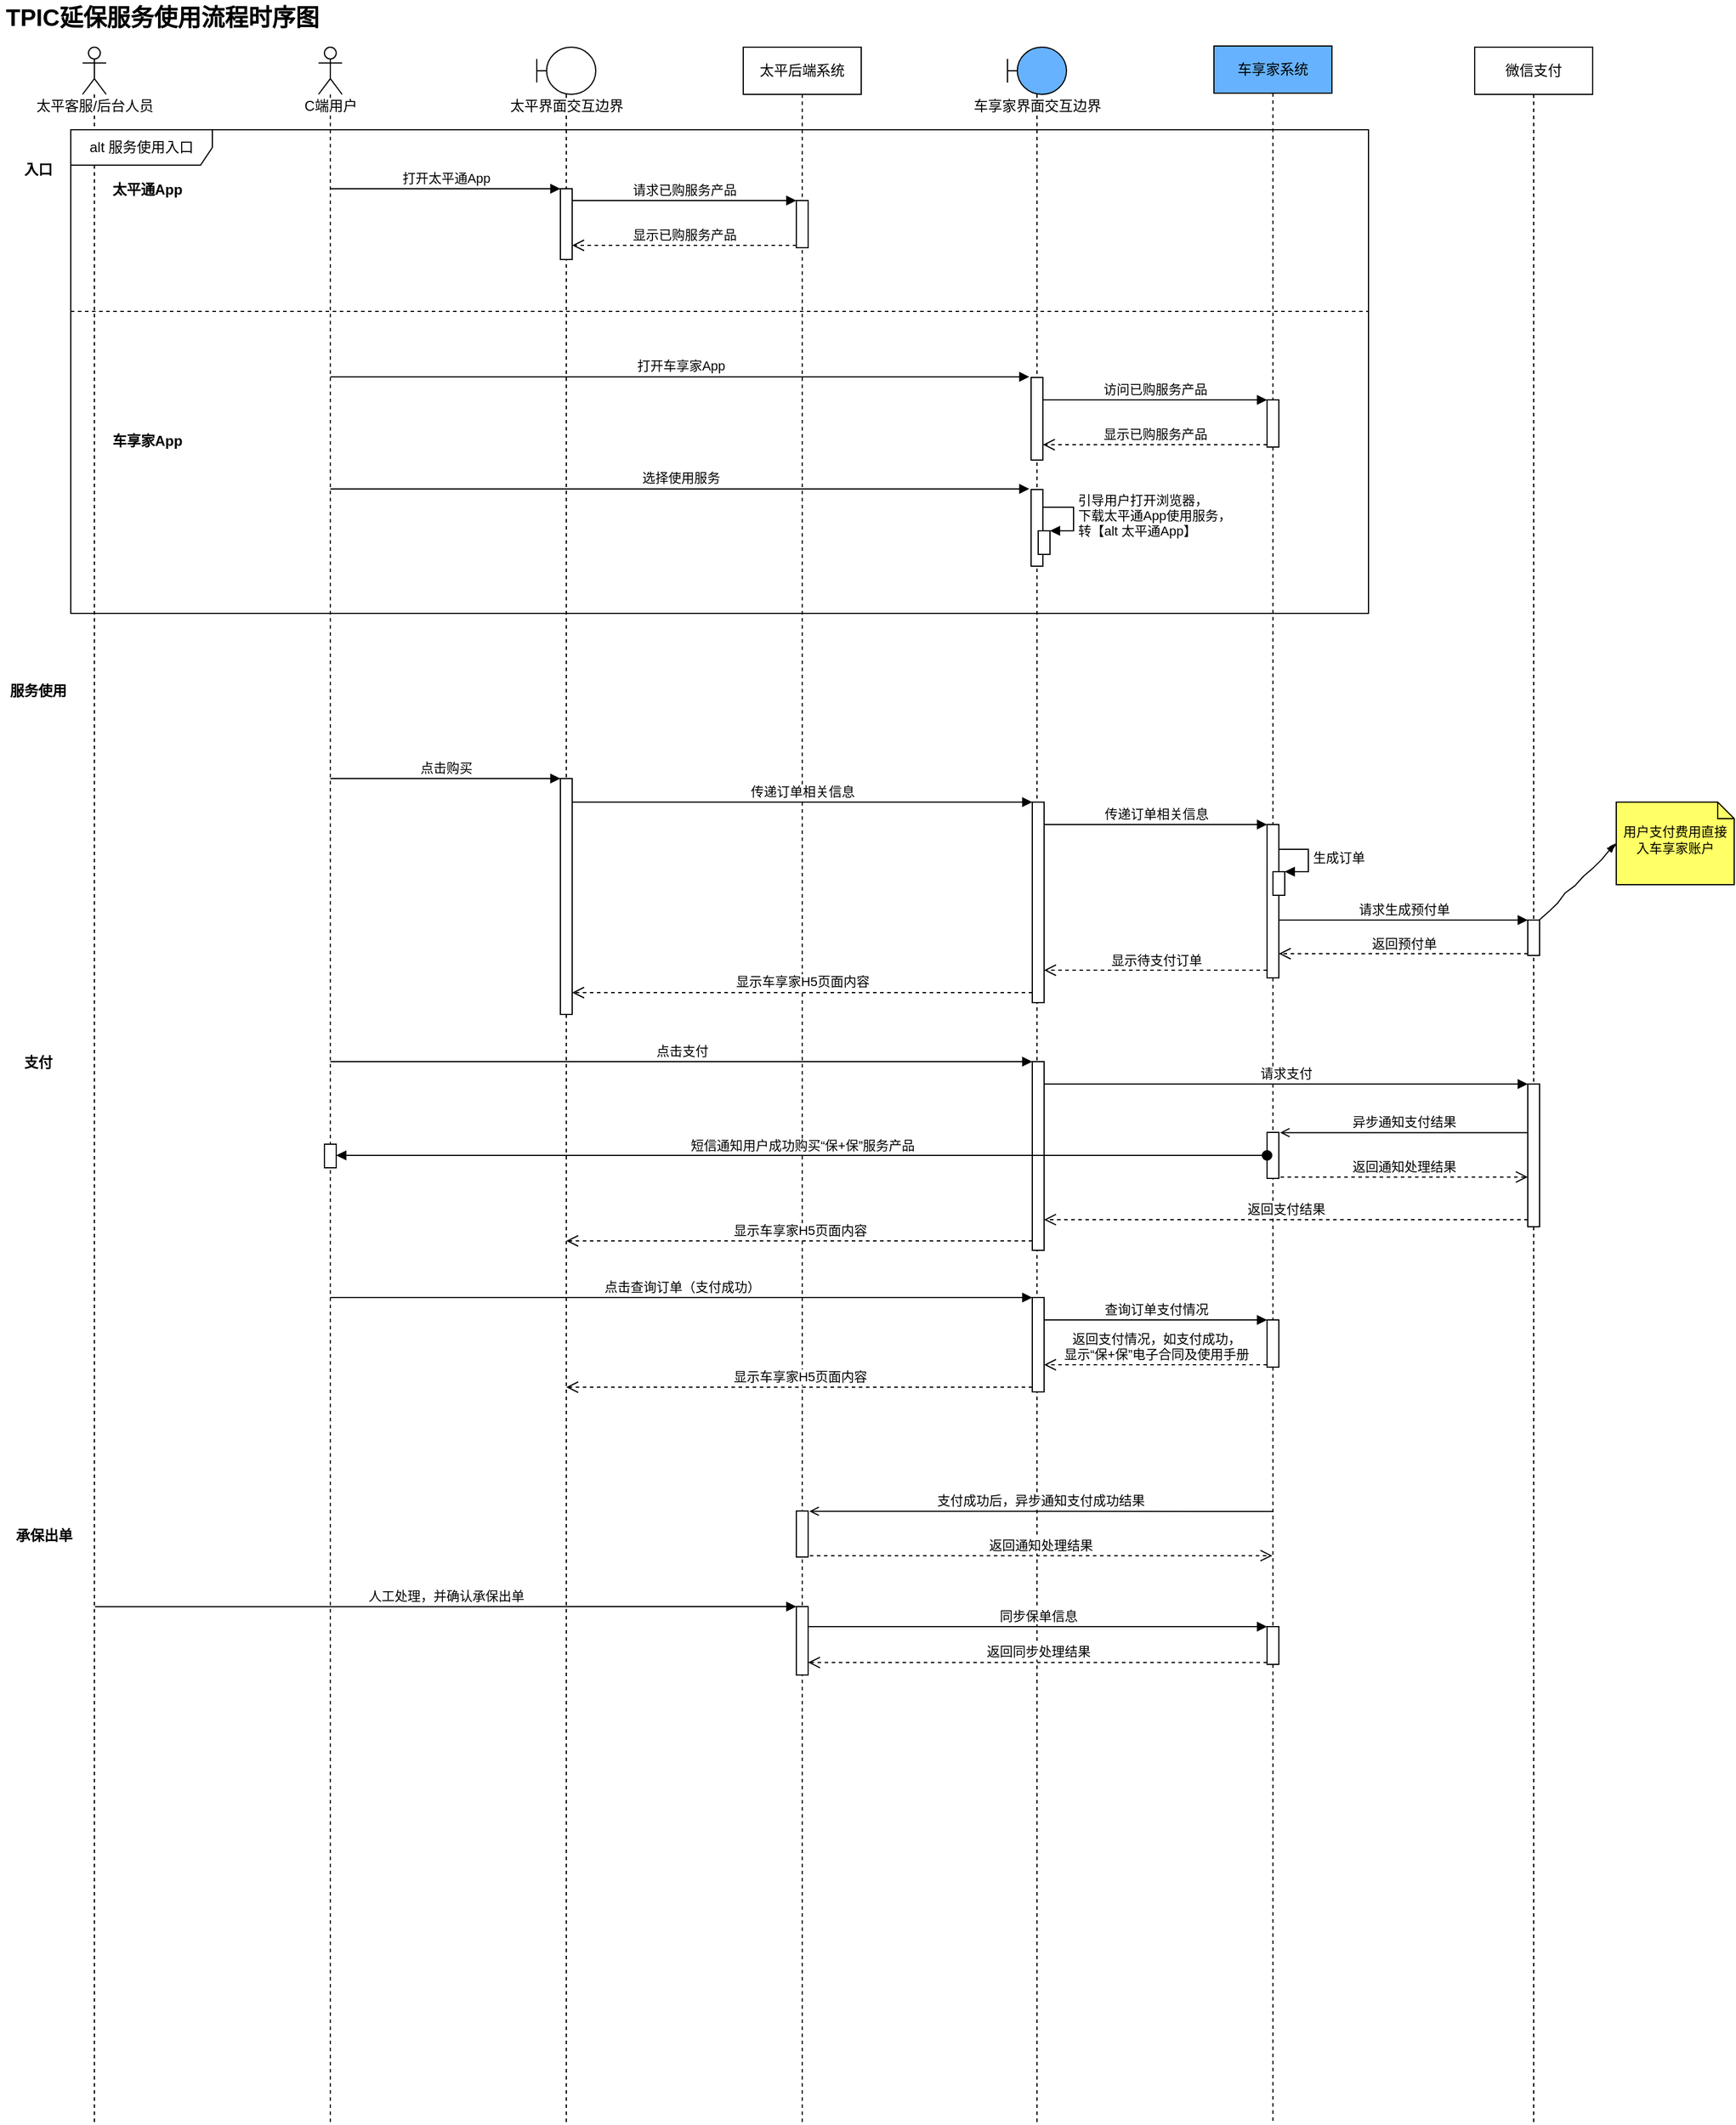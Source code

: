 <mxGraphModel dx="522" dy="409" grid="1" gridSize="10" guides="1" tooltips="1" connect="1" arrows="1" fold="1" page="1" pageScale="1" pageWidth="827" pageHeight="1169" background="#ffffff"><root><mxCell id="0"/><mxCell id="1" parent="0"/><mxCell id="12" value="太平后端系统" style="shape=umlLifeline;perimeter=lifelinePerimeter;whiteSpace=wrap;html=1;container=1;collapsible=0;recursiveResize=0;outlineConnect=0;fontFamily=Helvetica;" parent="1" vertex="1"><mxGeometry x="630" y="40" width="100" height="1760" as="geometry"/></mxCell><mxCell id="63" value="" style="html=1;points=[];perimeter=orthogonalPerimeter;fillColor=#ffffff;fontFamily=Helvetica;" parent="12" vertex="1"><mxGeometry x="45" y="130" width="10" height="40" as="geometry"/></mxCell><mxCell id="176" value="" style="html=1;points=[];perimeter=orthogonalPerimeter;fillColor=#ffffff;fontSize=11;align=center;fontFamily=Helvetica;" parent="12" vertex="1"><mxGeometry x="45" y="1241" width="10" height="39" as="geometry"/></mxCell><mxCell id="183" value="" style="html=1;points=[];perimeter=orthogonalPerimeter;fillColor=#FFFFFF;fontSize=11;align=center;fontFamily=Helvetica;" parent="12" vertex="1"><mxGeometry x="45" y="1322" width="10" height="58" as="geometry"/></mxCell><mxCell id="25" value="太平界面交互边界" style="shape=umlLifeline;participant=umlBoundary;perimeter=lifelinePerimeter;html=1;container=1;collapsible=0;recursiveResize=0;verticalAlign=top;spacingTop=36;labelBackgroundColor=#ffffff;outlineConnect=0;fontFamily=Helvetica;" parent="1" vertex="1"><mxGeometry x="455" y="40" width="50" height="1760" as="geometry"/></mxCell><mxCell id="118" value="" style="html=1;points=[];perimeter=orthogonalPerimeter;fillColor=#ffffff;fontFamily=Helvetica;" parent="25" vertex="1"><mxGeometry x="20" y="620" width="10" height="200" as="geometry"/></mxCell><mxCell id="27" value="太平客服/后台人员" style="shape=umlLifeline;participant=umlActor;perimeter=lifelinePerimeter;html=1;container=1;collapsible=0;recursiveResize=0;verticalAlign=top;spacingTop=36;labelBackgroundColor=#ffffff;outlineConnect=0;horizontal=1;flipH=1;flipV=0;direction=east;labelBorderColor=none;fontFamily=Helvetica;" parent="1" vertex="1"><mxGeometry x="70" y="40" width="20" height="1760" as="geometry"/></mxCell><mxCell id="28" value="C端用户" style="shape=umlLifeline;participant=umlActor;perimeter=lifelinePerimeter;html=1;container=1;collapsible=0;recursiveResize=0;verticalAlign=top;spacingTop=36;labelBackgroundColor=#ffffff;outlineConnect=0;fontFamily=Helvetica;" parent="1" vertex="1"><mxGeometry x="270" y="40" width="20" height="1760" as="geometry"/></mxCell><mxCell id="194" value="" style="html=1;points=[];perimeter=orthogonalPerimeter;fillColor=#FFFFFF;fontSize=11;align=center;fontFamily=Helvetica;" parent="28" vertex="1"><mxGeometry x="5" y="930" width="10" height="20" as="geometry"/></mxCell><mxCell id="35" value="打开太平通App" style="html=1;verticalAlign=bottom;endArrow=block;entryX=0;entryY=0;fontFamily=Helvetica;" parent="1" source="28" target="34" edge="1"><mxGeometry relative="1" as="geometry"><mxPoint x="210" y="160" as="sourcePoint"/></mxGeometry></mxCell><mxCell id="34" value="" style="html=1;points=[];perimeter=orthogonalPerimeter;fontFamily=Helvetica;" parent="1" vertex="1"><mxGeometry x="475" y="160" width="10" height="60" as="geometry"/></mxCell><mxCell id="39" value="车享家界面交互边界" style="shape=umlLifeline;participant=umlBoundary;perimeter=lifelinePerimeter;html=1;container=1;collapsible=0;recursiveResize=0;verticalAlign=top;spacingTop=36;labelBackgroundColor=#ffffff;outlineConnect=0;fillColor=#66B2FF;fontFamily=Helvetica;" parent="1" vertex="1"><mxGeometry x="854" y="40" width="50" height="1760" as="geometry"/></mxCell><mxCell id="121" value="" style="html=1;points=[];perimeter=orthogonalPerimeter;fillColor=#ffffff;fontFamily=Helvetica;" parent="39" vertex="1"><mxGeometry x="21" y="640" width="10" height="170" as="geometry"/></mxCell><mxCell id="141" value="" style="html=1;points=[];perimeter=orthogonalPerimeter;fillColor=#ffffff;fontFamily=Helvetica;" parent="39" vertex="1"><mxGeometry x="21" y="860" width="10" height="160" as="geometry"/></mxCell><mxCell id="196" value="" style="html=1;points=[];perimeter=orthogonalPerimeter;fillColor=#FFFFFF;fontSize=11;align=center;fontFamily=Helvetica;" parent="39" vertex="1"><mxGeometry x="21" y="1060" width="10" height="80" as="geometry"/></mxCell><mxCell id="98" value="" style="html=1;points=[];perimeter=orthogonalPerimeter;fillColor=#ffffff;fontFamily=Helvetica;" parent="39" vertex="1"><mxGeometry x="20" y="280" width="10" height="70" as="geometry"/></mxCell><mxCell id="209" value="" style="html=1;points=[];perimeter=orthogonalPerimeter;fillColor=#ffffff;fontFamily=Helvetica;" parent="39" vertex="1"><mxGeometry x="20" y="375" width="10" height="65" as="geometry"/></mxCell><mxCell id="40" value="车享家系统" style="shape=umlLifeline;perimeter=lifelinePerimeter;whiteSpace=wrap;html=1;container=1;collapsible=0;recursiveResize=0;outlineConnect=0;fillColor=#66B2FF;fontFamily=Helvetica;" parent="1" vertex="1"><mxGeometry x="1029" y="39" width="100" height="1760" as="geometry"/></mxCell><mxCell id="124" value="" style="html=1;points=[];perimeter=orthogonalPerimeter;fillColor=#ffffff;fontFamily=Helvetica;" parent="40" vertex="1"><mxGeometry x="45" y="660" width="10" height="130" as="geometry"/></mxCell><mxCell id="160" value="" style="html=1;points=[];perimeter=orthogonalPerimeter;fillColor=#ffffff;fontSize=11;fontFamily=Helvetica;" parent="40" vertex="1"><mxGeometry x="50" y="700" width="10" height="20" as="geometry"/></mxCell><mxCell id="161" value="生成订单" style="edgeStyle=orthogonalEdgeStyle;html=1;align=left;spacingLeft=2;endArrow=block;rounded=0;entryX=1;entryY=0;shadow=0;fontSize=11;fontFamily=Helvetica;" parent="40" source="124" target="160" edge="1"><mxGeometry relative="1" as="geometry"><mxPoint x="55" y="671" as="sourcePoint"/><Array as="points"><mxPoint x="80" y="681"/><mxPoint x="80" y="700"/></Array></mxGeometry></mxCell><mxCell id="168" value="" style="html=1;points=[];perimeter=orthogonalPerimeter;fillColor=#ffffff;fontSize=11;align=center;fontFamily=Helvetica;" parent="40" vertex="1"><mxGeometry x="45" y="921" width="10" height="39" as="geometry"/></mxCell><mxCell id="186" value="" style="html=1;points=[];perimeter=orthogonalPerimeter;fillColor=#FFFFFF;fontSize=11;align=center;fontFamily=Helvetica;" parent="40" vertex="1"><mxGeometry x="45" y="1340" width="10" height="32" as="geometry"/></mxCell><mxCell id="199" value="" style="html=1;points=[];perimeter=orthogonalPerimeter;fillColor=#FFFFFF;fontSize=11;align=center;fontFamily=Helvetica;" parent="40" vertex="1"><mxGeometry x="45" y="1080" width="10" height="40" as="geometry"/></mxCell><mxCell id="75" value="" style="html=1;points=[];perimeter=orthogonalPerimeter;fillColor=#ffffff;fontFamily=Helvetica;" parent="40" vertex="1"><mxGeometry x="45" y="300" width="10" height="40" as="geometry"/></mxCell><mxCell id="54" value="alt 服务使用入口" style="shape=umlFrame;whiteSpace=wrap;html=1;fillColor=#ffffff;width=120;height=30;fontFamily=Helvetica;" parent="1" vertex="1"><mxGeometry x="60" y="110" width="1100" height="410" as="geometry"/></mxCell><mxCell id="65" value="显示已购服务产品" style="html=1;verticalAlign=bottom;endArrow=open;dashed=1;endSize=8;exitX=0;exitY=0.95;shadow=0;fontFamily=Helvetica;" parent="1" source="63" target="34" edge="1"><mxGeometry relative="1" as="geometry"><mxPoint x="605" y="236" as="targetPoint"/></mxGeometry></mxCell><mxCell id="64" value="请求已购服务产品" style="html=1;verticalAlign=bottom;endArrow=block;entryX=0;entryY=0;shadow=0;fontFamily=Helvetica;" parent="1" source="34" target="63" edge="1"><mxGeometry relative="1" as="geometry"><mxPoint x="490" y="160" as="sourcePoint"/></mxGeometry></mxCell><mxCell id="67" value="" style="line;strokeWidth=1;fillColor=none;align=left;verticalAlign=middle;spacingTop=-1;spacingLeft=3;spacingRight=3;rotatable=0;labelPosition=right;points=[];portConstraint=eastwest;dashed=1;fontFamily=Helvetica;" parent="1" vertex="1"><mxGeometry x="60" y="260" width="1100" height="8" as="geometry"/></mxCell><mxCell id="70" value="太平通App" style="text;align=center;fontStyle=1;verticalAlign=middle;spacingLeft=3;spacingRight=3;strokeColor=none;rotatable=0;points=[[0,0.5],[1,0.5]];portConstraint=eastwest;fillColor=#ffffff;fontFamily=Helvetica;" parent="1" vertex="1"><mxGeometry x="90" y="147" width="70" height="26" as="geometry"/></mxCell><mxCell id="76" value="访问已购服务产品" style="html=1;verticalAlign=bottom;endArrow=block;entryX=0;entryY=0;shadow=0;fontFamily=Helvetica;" parent="1" source="98" target="75" edge="1"><mxGeometry relative="1" as="geometry"><mxPoint x="479.5" y="344" as="sourcePoint"/></mxGeometry></mxCell><mxCell id="77" value="显示已购服务产品" style="html=1;verticalAlign=bottom;endArrow=open;dashed=1;endSize=8;exitX=0;exitY=0.95;shadow=0;fontFamily=Helvetica;" parent="1" source="75" target="98" edge="1"><mxGeometry relative="1" as="geometry"><mxPoint x="490" y="380" as="targetPoint"/></mxGeometry></mxCell><mxCell id="99" value="打开车享家App" style="html=1;verticalAlign=bottom;endArrow=block;shadow=0;entryX=-0.15;entryY=-0.008;entryPerimeter=0;fontFamily=Helvetica;" parent="1" source="28" target="98" edge="1"><mxGeometry relative="1" as="geometry"><mxPoint x="279.5" y="319" as="sourcePoint"/><mxPoint x="460" y="334" as="targetPoint"/></mxGeometry></mxCell><mxCell id="119" value="点击购买" style="html=1;verticalAlign=bottom;endArrow=block;entryX=0;entryY=0;shadow=0;fontFamily=Helvetica;" parent="1" source="28" target="118" edge="1"><mxGeometry relative="1" as="geometry"><mxPoint x="405" y="680" as="sourcePoint"/></mxGeometry></mxCell><mxCell id="122" value="传递订单相关信息" style="html=1;verticalAlign=bottom;endArrow=block;entryX=0;entryY=0;shadow=0;fontFamily=Helvetica;" parent="1" source="118" target="121" edge="1"><mxGeometry relative="1" as="geometry"><mxPoint x="570" y="680" as="sourcePoint"/></mxGeometry></mxCell><mxCell id="123" value="显示车享家H5页面内容" style="html=1;verticalAlign=bottom;endArrow=open;dashed=1;endSize=8;exitX=0;exitY=0.95;shadow=0;fontFamily=Helvetica;" parent="1" source="121" target="118" edge="1"><mxGeometry relative="1" as="geometry"><mxPoint x="805" y="756" as="targetPoint"/></mxGeometry></mxCell><mxCell id="125" value="传递订单相关信息" style="html=1;verticalAlign=bottom;endArrow=block;entryX=0;entryY=0;shadow=0;fontFamily=Helvetica;" parent="1" source="121" target="124" edge="1"><mxGeometry relative="1" as="geometry"><mxPoint x="1004" y="730" as="sourcePoint"/></mxGeometry></mxCell><mxCell id="126" value="显示待支付订单" style="html=1;verticalAlign=bottom;endArrow=open;dashed=1;endSize=8;exitX=0;exitY=0.95;shadow=0;fontFamily=Helvetica;" parent="1" source="124" target="121" edge="1"><mxGeometry relative="1" as="geometry"><mxPoint x="1004" y="806" as="targetPoint"/></mxGeometry></mxCell><mxCell id="142" value="点击支付" style="html=1;verticalAlign=bottom;endArrow=block;entryX=0;entryY=0;shadow=0;fontFamily=Helvetica;" parent="1" source="28" target="141" edge="1"><mxGeometry relative="1" as="geometry"><mxPoint x="280.071" y="899.571" as="sourcePoint"/></mxGeometry></mxCell><mxCell id="143" value="显示车享家H5页面内容" style="html=1;verticalAlign=bottom;endArrow=open;dashed=1;endSize=8;exitX=0;exitY=0.95;shadow=0;fontFamily=Helvetica;" parent="1" source="141" target="25" edge="1"><mxGeometry relative="1" as="geometry"><mxPoint x="486" y="1119.5" as="targetPoint"/></mxGeometry></mxCell><mxCell id="144" value="请求支付" style="html=1;verticalAlign=bottom;endArrow=block;entryX=0;entryY=0;shadow=0;fontFamily=Helvetica;" parent="1" source="141" target="145" edge="1"><mxGeometry relative="1" as="geometry"><mxPoint x="1006" y="1180" as="sourcePoint"/></mxGeometry></mxCell><mxCell id="146" value="返回支付结果" style="html=1;verticalAlign=bottom;endArrow=open;dashed=1;endSize=8;exitX=0;exitY=0.95;shadow=0;fontFamily=Helvetica;" parent="1" source="145" target="141" edge="1"><mxGeometry relative="1" as="geometry"><mxPoint x="1006" y="1256" as="targetPoint"/></mxGeometry></mxCell><mxCell id="152" value="微信支付" style="shape=umlLifeline;perimeter=lifelinePerimeter;whiteSpace=wrap;html=1;container=1;collapsible=0;recursiveResize=0;outlineConnect=0;fontFamily=Helvetica;" parent="1" vertex="1"><mxGeometry x="1250" y="40" width="100" height="1760" as="geometry"/></mxCell><mxCell id="157" value="" style="html=1;points=[];perimeter=orthogonalPerimeter;fillColor=#ffffff;fontSize=11;fontFamily=Helvetica;" parent="152" vertex="1"><mxGeometry x="45" y="740" width="10" height="30" as="geometry"/></mxCell><mxCell id="145" value="" style="html=1;points=[];perimeter=orthogonalPerimeter;fillColor=#ffffff;fontFamily=Helvetica;" parent="152" vertex="1"><mxGeometry x="45" y="879" width="10" height="121" as="geometry"/></mxCell><mxCell id="159" value="返回预付单" style="html=1;verticalAlign=bottom;endArrow=open;dashed=1;endSize=8;exitX=0;exitY=0.95;shadow=0;fontSize=11;fontFamily=Helvetica;" parent="1" source="157" target="124" edge="1"><mxGeometry relative="1" as="geometry"><mxPoint x="1225" y="786" as="targetPoint"/></mxGeometry></mxCell><mxCell id="158" value="请求生成预付单" style="html=1;verticalAlign=bottom;endArrow=block;entryX=0;entryY=0;shadow=0;fontSize=11;fontFamily=Helvetica;" parent="1" source="124" target="157" edge="1"><mxGeometry relative="1" as="geometry"><mxPoint x="1225" y="710" as="sourcePoint"/></mxGeometry></mxCell><mxCell id="164" value="用户支付费用直接入车享家账户" style="shape=note;whiteSpace=wrap;html=1;size=14;verticalAlign=middle;align=center;spacingTop=-6;fillColor=#FFFF66;fontSize=11;fontFamily=Helvetica;" parent="1" vertex="1"><mxGeometry x="1370" y="680" width="100" height="70" as="geometry"/></mxCell><mxCell id="165" value="" style="rounded=0;comic=1;strokeWidth=1;endArrow=blockThin;html=1;fontFamily=Helvetica;fontStyle=1;shadow=0;entryX=0;entryY=0.5;" parent="1" source="157" target="164" edge="1"><mxGeometry width="50" height="50" relative="1" as="geometry"><mxPoint x="1370" y="700" as="sourcePoint"/><mxPoint x="1420" y="650" as="targetPoint"/></mxGeometry></mxCell><mxCell id="169" value="异步通知支付结果" style="html=1;verticalAlign=bottom;endArrow=open;shadow=0;strokeWidth=1;fontSize=11;endFill=0;entryX=1.1;entryY=0.005;entryPerimeter=0;fontFamily=Helvetica;" parent="1" source="145" target="168" edge="1"><mxGeometry relative="1" as="geometry"><mxPoint x="1004" y="960" as="sourcePoint"/><mxPoint x="1090" y="960" as="targetPoint"/></mxGeometry></mxCell><mxCell id="170" value="返回通知处理结果" style="html=1;verticalAlign=bottom;endArrow=open;dashed=1;endSize=8;shadow=0;strokeWidth=1;fontSize=11;exitX=1.14;exitY=0.97;exitPerimeter=0;fontFamily=Helvetica;" parent="1" source="168" target="145" edge="1"><mxGeometry relative="1" as="geometry"><mxPoint x="1004" y="1036" as="targetPoint"/><mxPoint x="1090" y="1036" as="sourcePoint"/></mxGeometry></mxCell><mxCell id="177" value="支付成功后，异步通知支付成功结果" style="html=1;verticalAlign=bottom;endArrow=open;shadow=0;strokeWidth=1;fontSize=11;endFill=0;entryX=1.1;entryY=0.005;entryPerimeter=0;fontFamily=Helvetica;" parent="1" target="176" edge="1"><mxGeometry relative="1" as="geometry"><mxPoint x="1078.5" y="1281.333" as="sourcePoint"/><mxPoint x="924" y="1351" as="targetPoint"/></mxGeometry></mxCell><mxCell id="178" value="返回通知处理结果" style="html=1;verticalAlign=bottom;endArrow=open;dashed=1;endSize=8;shadow=0;strokeWidth=1;fontSize=11;exitX=1.14;exitY=0.97;exitPerimeter=0;fontFamily=Helvetica;" parent="1" source="176" edge="1"><mxGeometry relative="1" as="geometry"><mxPoint x="1078.5" y="1318.833" as="targetPoint"/><mxPoint x="924" y="1427" as="sourcePoint"/></mxGeometry></mxCell><mxCell id="179" value="入口" style="text;align=center;fontStyle=1;verticalAlign=middle;spacingLeft=3;spacingRight=3;strokeColor=none;rotatable=0;points=[[0,0.5],[1,0.5]];portConstraint=eastwest;fillColor=#ffffff;fontFamily=Helvetica;" parent="1" vertex="1"><mxGeometry x="10" y="130" width="45" height="26" as="geometry"/></mxCell><mxCell id="181" value="支付" style="text;align=center;fontStyle=1;verticalAlign=middle;spacingLeft=3;spacingRight=3;strokeColor=none;rotatable=0;points=[[0,0.5],[1,0.5]];portConstraint=eastwest;fillColor=#ffffff;fontFamily=Helvetica;" parent="1" vertex="1"><mxGeometry x="10" y="887" width="45" height="26" as="geometry"/></mxCell><mxCell id="182" value="承保出单" style="text;align=center;fontStyle=1;verticalAlign=middle;spacingLeft=3;spacingRight=3;strokeColor=none;rotatable=0;points=[[0,0.5],[1,0.5]];portConstraint=eastwest;fillColor=#ffffff;fontFamily=Helvetica;" parent="1" vertex="1"><mxGeometry x="15" y="1288" width="45" height="26" as="geometry"/></mxCell><mxCell id="184" value="人工处理，并确认承保出单" style="html=1;verticalAlign=bottom;endArrow=block;entryX=0;entryY=0;shadow=0;strokeWidth=1;fontSize=11;fontFamily=Helvetica;" parent="1" target="183" edge="1"><mxGeometry relative="1" as="geometry"><mxPoint x="80.5" y="1362.167" as="sourcePoint"/></mxGeometry></mxCell><mxCell id="187" value="同步保单信息" style="html=1;verticalAlign=bottom;endArrow=block;entryX=0;entryY=0;shadow=0;strokeWidth=1;fontSize=11;fontFamily=Helvetica;" parent="1" source="183" target="186" edge="1"><mxGeometry relative="1" as="geometry"><mxPoint x="1004" y="1371" as="sourcePoint"/></mxGeometry></mxCell><mxCell id="188" value="返回同步处理结果" style="html=1;verticalAlign=bottom;endArrow=open;dashed=1;endSize=8;exitX=0;exitY=0.95;shadow=0;strokeWidth=1;fontSize=11;fontFamily=Helvetica;" parent="1" source="186" target="183" edge="1"><mxGeometry relative="1" as="geometry"><mxPoint x="1004" y="1447" as="targetPoint"/></mxGeometry></mxCell><mxCell id="195" value="短信通知用户成功购买“保+保”服务产品" style="html=1;verticalAlign=bottom;startArrow=oval;endArrow=block;startSize=8;shadow=0;strokeWidth=1;fontSize=11;fontFamily=Helvetica;" parent="1" source="168" target="194" edge="1"><mxGeometry relative="1" as="geometry"><mxPoint x="700" y="940" as="sourcePoint"/></mxGeometry></mxCell><mxCell id="197" value="点击查询订单（支付成功）" style="html=1;verticalAlign=bottom;endArrow=block;entryX=0;entryY=0;shadow=0;strokeWidth=1;fontSize=11;fontFamily=Helvetica;" parent="1" source="28" target="196" edge="1"><mxGeometry relative="1" as="geometry"><mxPoint x="805" y="1100" as="sourcePoint"/></mxGeometry></mxCell><mxCell id="200" value="查询订单支付情况" style="html=1;verticalAlign=bottom;endArrow=block;entryX=0;entryY=0;shadow=0;strokeWidth=1;fontSize=11;fontFamily=Helvetica;" parent="1" source="196" target="199" edge="1"><mxGeometry relative="1" as="geometry"><mxPoint x="1004" y="1100" as="sourcePoint"/></mxGeometry></mxCell><mxCell id="201" value="返回支付情况，&lt;span style=&quot;letter-spacing: 0px&quot;&gt;如支付成功，&lt;/span&gt;&lt;div&gt;&lt;span style=&quot;letter-spacing: 0px&quot;&gt;显示“保+保”电子合同及使用手册&lt;/span&gt;&lt;/div&gt;" style="html=1;verticalAlign=bottom;endArrow=open;dashed=1;endSize=8;exitX=0;exitY=0.95;shadow=0;strokeWidth=1;fontSize=11;fontFamily=Helvetica;" parent="1" source="199" target="196" edge="1"><mxGeometry relative="1" as="geometry"><mxPoint x="1004" y="1176" as="targetPoint"/></mxGeometry></mxCell><mxCell id="198" value="显示车享家H5页面内容" style="html=1;verticalAlign=bottom;endArrow=open;dashed=1;endSize=8;exitX=0;exitY=0.95;shadow=0;strokeWidth=1;fontSize=11;fontFamily=Helvetica;" parent="1" source="196" target="25" edge="1"><mxGeometry relative="1" as="geometry"><mxPoint x="805" y="1176" as="targetPoint"/></mxGeometry></mxCell><mxCell id="202" value="TPIC延保服务使用流程时序图" style="text;align=left;fontStyle=1;verticalAlign=middle;spacingLeft=3;spacingRight=3;strokeColor=none;rotatable=0;points=[[0,0.5],[1,0.5]];portConstraint=eastwest;fillColor=#ffffff;fontFamily=Helvetica;fontSize=20;" parent="1" vertex="1"><mxGeometry width="180" height="26" as="geometry"/></mxCell><mxCell id="203" value="车享家App" style="text;align=center;fontStyle=1;verticalAlign=middle;spacingLeft=3;spacingRight=3;strokeColor=none;rotatable=0;points=[[0,0.5],[1,0.5]];portConstraint=eastwest;fillColor=#ffffff;fontFamily=Helvetica;" parent="1" vertex="1"><mxGeometry x="90" y="360" width="70" height="26" as="geometry"/></mxCell><mxCell id="213" value="选择使用服务" style="html=1;verticalAlign=bottom;endArrow=block;shadow=0;entryX=-0.15;entryY=-0.008;entryPerimeter=0;fontFamily=Helvetica;" parent="1" source="28" target="209" edge="1"><mxGeometry relative="1" as="geometry"><mxPoint x="-119.19" y="373.621" as="sourcePoint"/><mxPoint x="61" y="390" as="targetPoint"/></mxGeometry></mxCell><mxCell id="215" value="" style="html=1;points=[];perimeter=orthogonalPerimeter;" parent="1" vertex="1"><mxGeometry x="880" y="450" width="10" height="20" as="geometry"/></mxCell><mxCell id="216" value="&lt;span&gt;引导用户打开浏览器，&lt;/span&gt;&lt;div&gt;&lt;span&gt;下载太平通App使用服务，&lt;/span&gt;&lt;/div&gt;&lt;div&gt;&lt;span&gt;转【alt 太平通App】&lt;/span&gt;&lt;/div&gt;" style="edgeStyle=orthogonalEdgeStyle;html=1;align=left;spacingLeft=2;endArrow=block;rounded=0;entryX=1;entryY=0;" parent="1" source="209" target="215" edge="1"><mxGeometry relative="1" as="geometry"><mxPoint x="885" y="430" as="sourcePoint"/><Array as="points"><mxPoint x="910" y="430"/><mxPoint x="910" y="450"/></Array></mxGeometry></mxCell><mxCell id="217" value="服务使用" style="text;align=center;fontStyle=1;verticalAlign=middle;spacingLeft=3;spacingRight=3;strokeColor=none;rotatable=0;points=[[0,0.5],[1,0.5]];portConstraint=eastwest;fillColor=#ffffff;fontFamily=Helvetica;" parent="1" vertex="1"><mxGeometry x="10" y="572" width="45" height="26" as="geometry"/></mxCell></root></mxGraphModel>